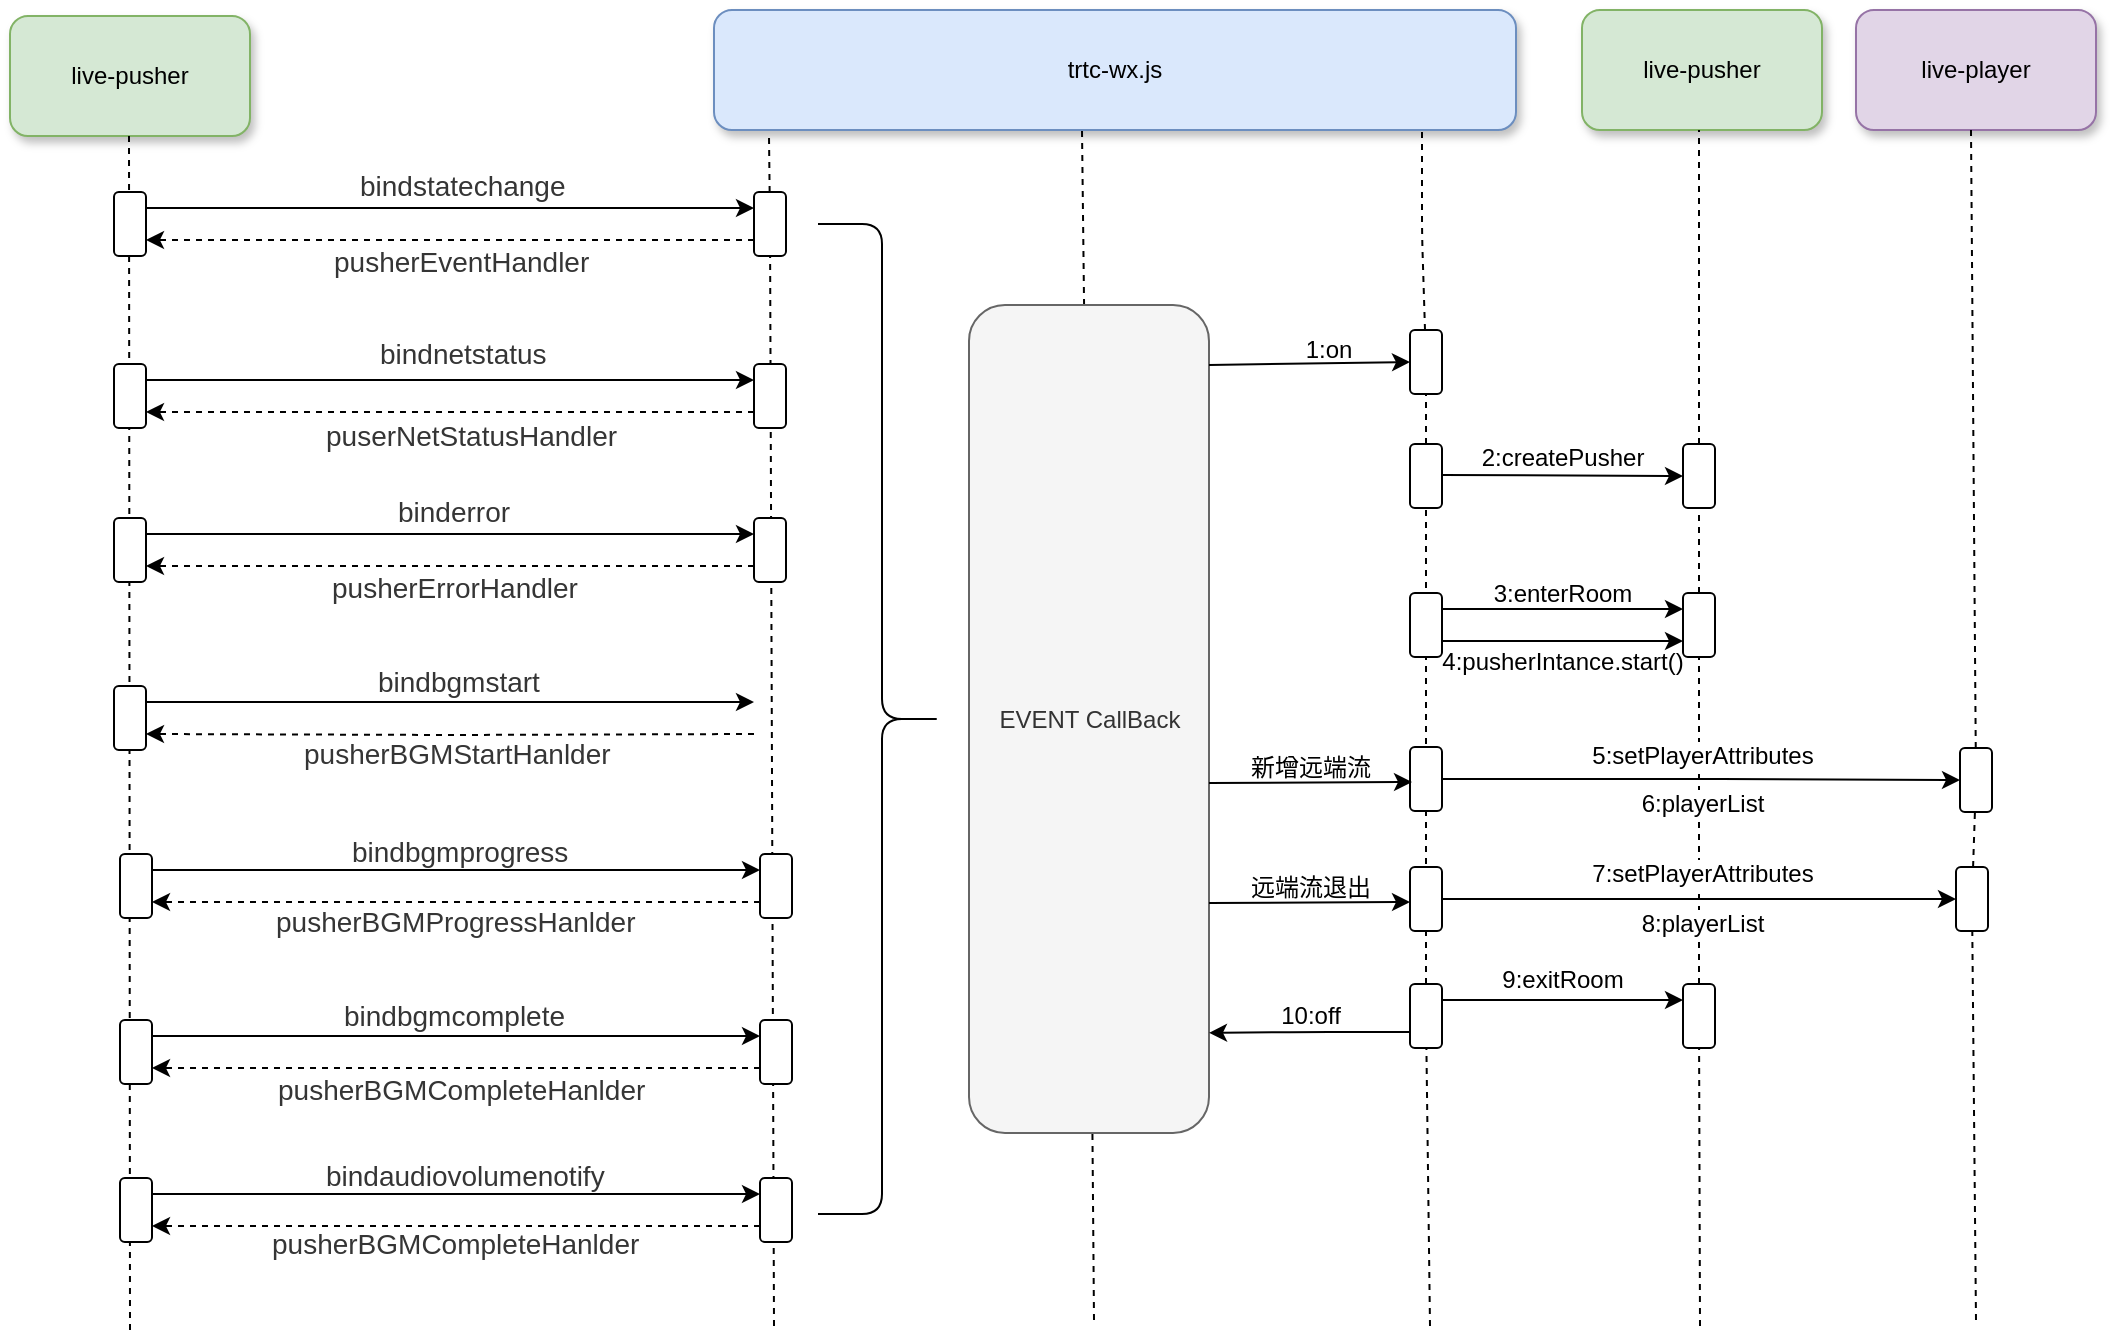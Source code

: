 <mxfile version="16.6.5" type="github">
  <diagram id="Qf-3Iu_GRxxBk2QSJqfH" name="Page-1">
    <mxGraphModel dx="2595" dy="1528" grid="0" gridSize="28" guides="1" tooltips="1" connect="1" arrows="1" fold="1" page="1" pageScale="1" pageWidth="1169" pageHeight="827" math="0" shadow="0">
      <root>
        <mxCell id="0" />
        <mxCell id="1" parent="0" />
        <mxCell id="QdH_tH8lxHAeZiQ5ibkX-1" value="live-pusher" style="rounded=1;whiteSpace=wrap;html=1;shadow=1;fillColor=#d5e8d4;strokeColor=#82b366;" vertex="1" parent="1">
          <mxGeometry x="-1064" y="-812" width="120" height="60" as="geometry" />
        </mxCell>
        <mxCell id="QdH_tH8lxHAeZiQ5ibkX-2" value="trtc-wx.js" style="rounded=1;whiteSpace=wrap;html=1;shadow=1;fillColor=#dae8fc;strokeColor=#6c8ebf;" vertex="1" parent="1">
          <mxGeometry x="-712" y="-815" width="401" height="60" as="geometry" />
        </mxCell>
        <mxCell id="QdH_tH8lxHAeZiQ5ibkX-4" value="" style="endArrow=none;dashed=1;html=1;rounded=1;" edge="1" parent="1">
          <mxGeometry width="50" height="50" relative="1" as="geometry">
            <mxPoint x="-1004" y="-155" as="sourcePoint" />
            <mxPoint x="-1004.5" y="-752" as="targetPoint" />
          </mxGeometry>
        </mxCell>
        <mxCell id="QdH_tH8lxHAeZiQ5ibkX-5" value="" style="endArrow=none;dashed=1;html=1;rounded=1;startArrow=none;" edge="1" parent="1" source="QdH_tH8lxHAeZiQ5ibkX-11">
          <mxGeometry width="50" height="50" relative="1" as="geometry">
            <mxPoint x="-684" y="-236" as="sourcePoint" />
            <mxPoint x="-684.5" y="-752" as="targetPoint" />
          </mxGeometry>
        </mxCell>
        <mxCell id="QdH_tH8lxHAeZiQ5ibkX-75" style="edgeStyle=orthogonalEdgeStyle;orthogonalLoop=1;jettySize=auto;html=1;exitX=1;exitY=0.25;exitDx=0;exitDy=0;entryX=0;entryY=0.25;entryDx=0;entryDy=0;" edge="1" parent="1" source="QdH_tH8lxHAeZiQ5ibkX-8" target="QdH_tH8lxHAeZiQ5ibkX-11">
          <mxGeometry relative="1" as="geometry" />
        </mxCell>
        <mxCell id="QdH_tH8lxHAeZiQ5ibkX-8" value="" style="rounded=1;whiteSpace=wrap;html=1;" vertex="1" parent="1">
          <mxGeometry x="-1012" y="-724" width="16" height="32" as="geometry" />
        </mxCell>
        <mxCell id="QdH_tH8lxHAeZiQ5ibkX-76" style="edgeStyle=orthogonalEdgeStyle;orthogonalLoop=1;jettySize=auto;html=1;exitX=0;exitY=0.75;exitDx=0;exitDy=0;entryX=1;entryY=0.75;entryDx=0;entryDy=0;dashed=1;" edge="1" parent="1" source="QdH_tH8lxHAeZiQ5ibkX-11" target="QdH_tH8lxHAeZiQ5ibkX-8">
          <mxGeometry relative="1" as="geometry" />
        </mxCell>
        <mxCell id="QdH_tH8lxHAeZiQ5ibkX-11" value="" style="rounded=1;whiteSpace=wrap;html=1;" vertex="1" parent="1">
          <mxGeometry x="-692" y="-724" width="16" height="32" as="geometry" />
        </mxCell>
        <mxCell id="QdH_tH8lxHAeZiQ5ibkX-12" value="" style="endArrow=none;dashed=1;html=1;rounded=1;" edge="1" parent="1" target="QdH_tH8lxHAeZiQ5ibkX-11">
          <mxGeometry width="50" height="50" relative="1" as="geometry">
            <mxPoint x="-682" y="-157" as="sourcePoint" />
            <mxPoint x="-684.5" y="-752" as="targetPoint" />
          </mxGeometry>
        </mxCell>
        <mxCell id="QdH_tH8lxHAeZiQ5ibkX-49" value="&lt;meta charset=&quot;utf-8&quot;&gt;&lt;span style=&quot;color: rgb(53, 53, 53); font-size: 14px; font-style: normal; font-weight: 400; letter-spacing: normal; text-align: left; text-indent: 0px; text-transform: none; word-spacing: 0px; display: inline; float: none;&quot;&gt;bindstatechange&lt;/span&gt;" style="text;whiteSpace=wrap;html=1;" vertex="1" parent="1">
          <mxGeometry x="-891.5" y="-742" width="107" height="20" as="geometry" />
        </mxCell>
        <mxCell id="QdH_tH8lxHAeZiQ5ibkX-68" value="" style="endArrow=none;dashed=1;html=1;rounded=1;startArrow=none;" edge="1" parent="1" source="QdH_tH8lxHAeZiQ5ibkX-70">
          <mxGeometry width="50" height="50" relative="1" as="geometry">
            <mxPoint x="-527.5" y="-115" as="sourcePoint" />
            <mxPoint x="-528" y="-755" as="targetPoint" />
          </mxGeometry>
        </mxCell>
        <mxCell id="QdH_tH8lxHAeZiQ5ibkX-80" value="&lt;span style=&quot;color: rgb(53 , 53 , 53) ; font-size: 14px ; font-style: normal ; font-weight: 400 ; letter-spacing: normal ; text-align: left ; text-indent: 0px ; text-transform: none ; word-spacing: 0px ; display: inline ; float: none&quot;&gt;pusherEventHandler&lt;/span&gt;" style="text;whiteSpace=wrap;html=1;" vertex="1" parent="1">
          <mxGeometry x="-904" y="-704" width="132" height="29" as="geometry" />
        </mxCell>
        <mxCell id="QdH_tH8lxHAeZiQ5ibkX-81" value="" style="edgeStyle=orthogonalEdgeStyle;orthogonalLoop=1;jettySize=auto;exitX=1;exitY=0.25;exitDx=0;exitDy=0;entryX=0;entryY=0.25;entryDx=0;entryDy=0;html=1;" edge="1" source="QdH_tH8lxHAeZiQ5ibkX-82" target="QdH_tH8lxHAeZiQ5ibkX-84" parent="1">
          <mxGeometry relative="1" as="geometry" />
        </mxCell>
        <mxCell id="QdH_tH8lxHAeZiQ5ibkX-82" value="" style="rounded=1;whiteSpace=wrap;html=1;" vertex="1" parent="1">
          <mxGeometry x="-1012" y="-638" width="16" height="32" as="geometry" />
        </mxCell>
        <mxCell id="QdH_tH8lxHAeZiQ5ibkX-83" style="edgeStyle=orthogonalEdgeStyle;orthogonalLoop=1;jettySize=auto;html=1;exitX=0;exitY=0.75;exitDx=0;exitDy=0;entryX=1;entryY=0.75;entryDx=0;entryDy=0;dashed=1;" edge="1" source="QdH_tH8lxHAeZiQ5ibkX-84" target="QdH_tH8lxHAeZiQ5ibkX-82" parent="1">
          <mxGeometry relative="1" as="geometry" />
        </mxCell>
        <mxCell id="QdH_tH8lxHAeZiQ5ibkX-84" value="" style="rounded=1;whiteSpace=wrap;html=1;" vertex="1" parent="1">
          <mxGeometry x="-692" y="-638" width="16" height="32" as="geometry" />
        </mxCell>
        <mxCell id="QdH_tH8lxHAeZiQ5ibkX-85" value="&lt;span style=&quot;color: rgb(53 , 53 , 53) ; font-size: 14px&quot;&gt;bindnetstatus&lt;/span&gt;" style="text;whiteSpace=wrap;html=1;" vertex="1" parent="1">
          <mxGeometry x="-881.5" y="-658" width="87" height="20" as="geometry" />
        </mxCell>
        <mxCell id="QdH_tH8lxHAeZiQ5ibkX-86" value="&lt;span style=&quot;color: rgb(53 , 53 , 53) ; font-size: 14px ; font-style: normal ; font-weight: 400 ; letter-spacing: normal ; text-align: left ; text-indent: 0px ; text-transform: none ; word-spacing: 0px ; display: inline ; float: none&quot;&gt;puserNetStatusHandler&lt;/span&gt;" style="text;whiteSpace=wrap;html=1;" vertex="1" parent="1">
          <mxGeometry x="-908" y="-617" width="140" height="56" as="geometry" />
        </mxCell>
        <mxCell id="QdH_tH8lxHAeZiQ5ibkX-87" style="edgeStyle=orthogonalEdgeStyle;orthogonalLoop=1;jettySize=auto;html=1;exitX=1;exitY=0.25;exitDx=0;exitDy=0;entryX=0;entryY=0.25;entryDx=0;entryDy=0;" edge="1" source="QdH_tH8lxHAeZiQ5ibkX-88" target="QdH_tH8lxHAeZiQ5ibkX-90" parent="1">
          <mxGeometry relative="1" as="geometry" />
        </mxCell>
        <mxCell id="QdH_tH8lxHAeZiQ5ibkX-88" value="" style="rounded=1;whiteSpace=wrap;html=1;" vertex="1" parent="1">
          <mxGeometry x="-1012" y="-561" width="16" height="32" as="geometry" />
        </mxCell>
        <mxCell id="QdH_tH8lxHAeZiQ5ibkX-89" style="edgeStyle=orthogonalEdgeStyle;orthogonalLoop=1;jettySize=auto;html=1;exitX=0;exitY=0.75;exitDx=0;exitDy=0;entryX=1;entryY=0.75;entryDx=0;entryDy=0;dashed=1;" edge="1" source="QdH_tH8lxHAeZiQ5ibkX-90" target="QdH_tH8lxHAeZiQ5ibkX-88" parent="1">
          <mxGeometry relative="1" as="geometry" />
        </mxCell>
        <mxCell id="QdH_tH8lxHAeZiQ5ibkX-90" value="" style="rounded=1;whiteSpace=wrap;html=1;" vertex="1" parent="1">
          <mxGeometry x="-692" y="-561" width="16" height="32" as="geometry" />
        </mxCell>
        <mxCell id="QdH_tH8lxHAeZiQ5ibkX-91" value="&lt;font color=&quot;#353535&quot;&gt;&lt;span style=&quot;font-size: 14px&quot;&gt;pusherErrorHandler&lt;/span&gt;&lt;/font&gt;" style="text;whiteSpace=wrap;html=1;" vertex="1" parent="1">
          <mxGeometry x="-905" y="-541" width="128" height="56" as="geometry" />
        </mxCell>
        <mxCell id="QdH_tH8lxHAeZiQ5ibkX-92" value="&lt;span style=&quot;color: rgb(53 , 53 , 53) ; font-size: 14px&quot;&gt;binderror&lt;/span&gt;" style="text;whiteSpace=wrap;html=1;" vertex="1" parent="1">
          <mxGeometry x="-872" y="-579" width="62" height="20" as="geometry" />
        </mxCell>
        <mxCell id="QdH_tH8lxHAeZiQ5ibkX-93" style="edgeStyle=orthogonalEdgeStyle;orthogonalLoop=1;jettySize=auto;html=1;exitX=1;exitY=0.25;exitDx=0;exitDy=0;entryX=0;entryY=0.25;entryDx=0;entryDy=0;" edge="1" source="QdH_tH8lxHAeZiQ5ibkX-94" parent="1">
          <mxGeometry relative="1" as="geometry">
            <mxPoint x="-692" y="-469" as="targetPoint" />
          </mxGeometry>
        </mxCell>
        <mxCell id="QdH_tH8lxHAeZiQ5ibkX-94" value="" style="rounded=1;whiteSpace=wrap;html=1;" vertex="1" parent="1">
          <mxGeometry x="-1012" y="-477" width="16" height="32" as="geometry" />
        </mxCell>
        <mxCell id="QdH_tH8lxHAeZiQ5ibkX-95" style="edgeStyle=orthogonalEdgeStyle;orthogonalLoop=1;jettySize=auto;html=1;exitX=0;exitY=0.75;exitDx=0;exitDy=0;entryX=1;entryY=0.75;entryDx=0;entryDy=0;dashed=1;" edge="1" target="QdH_tH8lxHAeZiQ5ibkX-94" parent="1">
          <mxGeometry relative="1" as="geometry">
            <mxPoint x="-692" y="-453" as="sourcePoint" />
          </mxGeometry>
        </mxCell>
        <mxCell id="QdH_tH8lxHAeZiQ5ibkX-97" value="&lt;span style=&quot;color: rgb(53 , 53 , 53) ; font-size: 14px&quot;&gt;bindbgmstart&lt;/span&gt;" style="text;whiteSpace=wrap;html=1;" vertex="1" parent="1">
          <mxGeometry x="-882" y="-494" width="88" height="20" as="geometry" />
        </mxCell>
        <mxCell id="QdH_tH8lxHAeZiQ5ibkX-98" value="&lt;span style=&quot;color: rgb(53 , 53 , 53) ; font-size: 14px ; font-style: normal ; font-weight: 400 ; letter-spacing: normal ; text-align: left ; text-indent: 0px ; text-transform: none ; word-spacing: 0px ; display: inline ; float: none&quot;&gt;pusherBGMStartHanlder&lt;/span&gt;" style="text;whiteSpace=wrap;html=1;" vertex="1" parent="1">
          <mxGeometry x="-919.5" y="-458" width="157" height="56" as="geometry" />
        </mxCell>
        <mxCell id="QdH_tH8lxHAeZiQ5ibkX-99" style="edgeStyle=orthogonalEdgeStyle;orthogonalLoop=1;jettySize=auto;html=1;exitX=1;exitY=0.25;exitDx=0;exitDy=0;entryX=0;entryY=0.25;entryDx=0;entryDy=0;" edge="1" source="QdH_tH8lxHAeZiQ5ibkX-100" target="QdH_tH8lxHAeZiQ5ibkX-102" parent="1">
          <mxGeometry relative="1" as="geometry" />
        </mxCell>
        <mxCell id="QdH_tH8lxHAeZiQ5ibkX-100" value="" style="rounded=1;whiteSpace=wrap;html=1;" vertex="1" parent="1">
          <mxGeometry x="-1009" y="-393" width="16" height="32" as="geometry" />
        </mxCell>
        <mxCell id="QdH_tH8lxHAeZiQ5ibkX-101" style="edgeStyle=orthogonalEdgeStyle;orthogonalLoop=1;jettySize=auto;html=1;exitX=0;exitY=0.75;exitDx=0;exitDy=0;entryX=1;entryY=0.75;entryDx=0;entryDy=0;dashed=1;" edge="1" source="QdH_tH8lxHAeZiQ5ibkX-102" target="QdH_tH8lxHAeZiQ5ibkX-100" parent="1">
          <mxGeometry relative="1" as="geometry" />
        </mxCell>
        <mxCell id="QdH_tH8lxHAeZiQ5ibkX-102" value="" style="rounded=1;whiteSpace=wrap;html=1;" vertex="1" parent="1">
          <mxGeometry x="-689" y="-393" width="16" height="32" as="geometry" />
        </mxCell>
        <mxCell id="QdH_tH8lxHAeZiQ5ibkX-103" value="&lt;span style=&quot;color: rgb(53 , 53 , 53) ; font-size: 14px&quot;&gt;bindbgmprogress&lt;/span&gt;" style="text;whiteSpace=wrap;html=1;" vertex="1" parent="1">
          <mxGeometry x="-895" y="-409" width="114" height="20" as="geometry" />
        </mxCell>
        <mxCell id="QdH_tH8lxHAeZiQ5ibkX-104" value="&lt;span style=&quot;color: rgb(53 , 53 , 53) ; font-size: 14px ; font-style: normal ; font-weight: 400 ; letter-spacing: normal ; text-align: left ; text-indent: 0px ; text-transform: none ; word-spacing: 0px ; display: inline ; float: none&quot;&gt;pusherBGMProgressHanlder&lt;/span&gt;" style="text;whiteSpace=wrap;html=1;" vertex="1" parent="1">
          <mxGeometry x="-933.5" y="-374" width="185" height="56" as="geometry" />
        </mxCell>
        <mxCell id="QdH_tH8lxHAeZiQ5ibkX-105" style="edgeStyle=orthogonalEdgeStyle;orthogonalLoop=1;jettySize=auto;html=1;exitX=1;exitY=0.25;exitDx=0;exitDy=0;entryX=0;entryY=0.25;entryDx=0;entryDy=0;" edge="1" source="QdH_tH8lxHAeZiQ5ibkX-106" target="QdH_tH8lxHAeZiQ5ibkX-108" parent="1">
          <mxGeometry relative="1" as="geometry" />
        </mxCell>
        <mxCell id="QdH_tH8lxHAeZiQ5ibkX-106" value="" style="rounded=1;whiteSpace=wrap;html=1;" vertex="1" parent="1">
          <mxGeometry x="-1009" y="-310" width="16" height="32" as="geometry" />
        </mxCell>
        <mxCell id="QdH_tH8lxHAeZiQ5ibkX-107" style="edgeStyle=orthogonalEdgeStyle;orthogonalLoop=1;jettySize=auto;html=1;exitX=0;exitY=0.75;exitDx=0;exitDy=0;entryX=1;entryY=0.75;entryDx=0;entryDy=0;dashed=1;" edge="1" source="QdH_tH8lxHAeZiQ5ibkX-108" target="QdH_tH8lxHAeZiQ5ibkX-106" parent="1">
          <mxGeometry relative="1" as="geometry" />
        </mxCell>
        <mxCell id="QdH_tH8lxHAeZiQ5ibkX-108" value="" style="rounded=1;whiteSpace=wrap;html=1;" vertex="1" parent="1">
          <mxGeometry x="-689" y="-310" width="16" height="32" as="geometry" />
        </mxCell>
        <mxCell id="QdH_tH8lxHAeZiQ5ibkX-109" value="&lt;span style=&quot;color: rgb(53 , 53 , 53) ; font-family: , &amp;#34;system-ui&amp;#34; , &amp;#34;sf ui text&amp;#34; , &amp;#34;helvetica neue&amp;#34; , &amp;#34;pingfang sc&amp;#34; , &amp;#34;hiragino sans gb&amp;#34; , &amp;#34;microsoft yahei ui&amp;#34; , &amp;#34;microsoft yahei&amp;#34; , &amp;#34;arial&amp;#34; , sans-serif ; font-size: 14px&quot;&gt;bindbgmcomplete&lt;/span&gt;" style="text;whiteSpace=wrap;html=1;" vertex="1" parent="1">
          <mxGeometry x="-899.5" y="-327" width="117" height="20" as="geometry" />
        </mxCell>
        <mxCell id="QdH_tH8lxHAeZiQ5ibkX-110" value="&lt;span style=&quot;color: rgb(53 , 53 , 53) ; font-size: 14px ; font-style: normal ; font-weight: 400 ; letter-spacing: normal ; text-align: left ; text-indent: 0px ; text-transform: none ; word-spacing: 0px ; display: inline ; float: none&quot;&gt;pusherBGMCompleteHanlder&lt;/span&gt;" style="text;whiteSpace=wrap;html=1;" vertex="1" parent="1">
          <mxGeometry x="-932.5" y="-290" width="189" height="56" as="geometry" />
        </mxCell>
        <mxCell id="QdH_tH8lxHAeZiQ5ibkX-111" style="edgeStyle=orthogonalEdgeStyle;orthogonalLoop=1;jettySize=auto;html=1;exitX=1;exitY=0.25;exitDx=0;exitDy=0;entryX=0;entryY=0.25;entryDx=0;entryDy=0;" edge="1" source="QdH_tH8lxHAeZiQ5ibkX-112" target="QdH_tH8lxHAeZiQ5ibkX-114" parent="1">
          <mxGeometry relative="1" as="geometry" />
        </mxCell>
        <mxCell id="QdH_tH8lxHAeZiQ5ibkX-112" value="" style="rounded=1;whiteSpace=wrap;html=1;" vertex="1" parent="1">
          <mxGeometry x="-1009" y="-231" width="16" height="32" as="geometry" />
        </mxCell>
        <mxCell id="QdH_tH8lxHAeZiQ5ibkX-113" style="edgeStyle=orthogonalEdgeStyle;orthogonalLoop=1;jettySize=auto;html=1;exitX=0;exitY=0.75;exitDx=0;exitDy=0;entryX=1;entryY=0.75;entryDx=0;entryDy=0;dashed=1;" edge="1" source="QdH_tH8lxHAeZiQ5ibkX-114" target="QdH_tH8lxHAeZiQ5ibkX-112" parent="1">
          <mxGeometry relative="1" as="geometry" />
        </mxCell>
        <mxCell id="QdH_tH8lxHAeZiQ5ibkX-114" value="" style="rounded=1;whiteSpace=wrap;html=1;" vertex="1" parent="1">
          <mxGeometry x="-689" y="-231" width="16" height="32" as="geometry" />
        </mxCell>
        <mxCell id="QdH_tH8lxHAeZiQ5ibkX-115" value="&lt;span style=&quot;color: rgb(53 , 53 , 53) ; font-size: 14px ; font-style: normal ; font-weight: 400 ; letter-spacing: normal ; text-align: left ; text-indent: 0px ; text-transform: none ; word-spacing: 0px ; display: inline ; float: none&quot;&gt;pusherBGMCompleteHanlder&lt;/span&gt;" style="text;whiteSpace=wrap;html=1;" vertex="1" parent="1">
          <mxGeometry x="-935" y="-213" width="188" height="56" as="geometry" />
        </mxCell>
        <mxCell id="QdH_tH8lxHAeZiQ5ibkX-116" value="&lt;span style=&quot;color: rgb(53 , 53 , 53) ; font-size: 14px&quot;&gt;bindaudiovolumenotify&lt;/span&gt;" style="text;whiteSpace=wrap;html=1;" vertex="1" parent="1">
          <mxGeometry x="-908" y="-247" width="140" height="20" as="geometry" />
        </mxCell>
        <mxCell id="QdH_tH8lxHAeZiQ5ibkX-118" value="" style="endArrow=none;dashed=1;html=1;rounded=1;startArrow=none;" edge="1" parent="1" source="QdH_tH8lxHAeZiQ5ibkX-124">
          <mxGeometry width="50" height="50" relative="1" as="geometry">
            <mxPoint x="-357.5" y="-116" as="sourcePoint" />
            <mxPoint x="-358" y="-756" as="targetPoint" />
            <Array as="points">
              <mxPoint x="-358" y="-703" />
            </Array>
          </mxGeometry>
        </mxCell>
        <mxCell id="QdH_tH8lxHAeZiQ5ibkX-70" value="EVENT CallBack" style="rounded=1;whiteSpace=wrap;html=1;fillColor=#f5f5f5;strokeColor=#666666;fontColor=#333333;" vertex="1" parent="1">
          <mxGeometry x="-584.5" y="-667.5" width="120" height="414" as="geometry" />
        </mxCell>
        <mxCell id="QdH_tH8lxHAeZiQ5ibkX-119" value="" style="endArrow=none;dashed=1;html=1;rounded=1;" edge="1" parent="1" target="QdH_tH8lxHAeZiQ5ibkX-70">
          <mxGeometry width="50" height="50" relative="1" as="geometry">
            <mxPoint x="-522" y="-160" as="sourcePoint" />
            <mxPoint x="-528" y="-755" as="targetPoint" />
          </mxGeometry>
        </mxCell>
        <mxCell id="QdH_tH8lxHAeZiQ5ibkX-122" value="" style="shape=curlyBracket;whiteSpace=wrap;html=1;rounded=1;flipH=1;sketch=0;" vertex="1" parent="1">
          <mxGeometry x="-660" y="-708" width="64" height="495" as="geometry" />
        </mxCell>
        <mxCell id="QdH_tH8lxHAeZiQ5ibkX-124" value="" style="rounded=1;whiteSpace=wrap;html=1;" vertex="1" parent="1">
          <mxGeometry x="-364" y="-655" width="16" height="32" as="geometry" />
        </mxCell>
        <mxCell id="QdH_tH8lxHAeZiQ5ibkX-125" value="" style="endArrow=none;dashed=1;html=1;rounded=1;startArrow=none;" edge="1" parent="1" source="QdH_tH8lxHAeZiQ5ibkX-130" target="QdH_tH8lxHAeZiQ5ibkX-124">
          <mxGeometry width="50" height="50" relative="1" as="geometry">
            <mxPoint x="-357.5" y="-116" as="sourcePoint" />
            <mxPoint x="-358" y="-756" as="targetPoint" />
          </mxGeometry>
        </mxCell>
        <mxCell id="QdH_tH8lxHAeZiQ5ibkX-126" value="" style="endArrow=classic;html=1;rounded=1;sketch=0;curved=0;entryX=0;entryY=0.5;entryDx=0;entryDy=0;" edge="1" parent="1" target="QdH_tH8lxHAeZiQ5ibkX-124">
          <mxGeometry width="50" height="50" relative="1" as="geometry">
            <mxPoint x="-464.5" y="-637.5" as="sourcePoint" />
            <mxPoint x="-404" y="-638" as="targetPoint" />
          </mxGeometry>
        </mxCell>
        <mxCell id="QdH_tH8lxHAeZiQ5ibkX-129" value="1:on" style="text;html=1;align=center;verticalAlign=middle;resizable=0;points=[];autosize=1;strokeColor=none;fillColor=none;" vertex="1" parent="1">
          <mxGeometry x="-422" y="-654" width="34" height="18" as="geometry" />
        </mxCell>
        <mxCell id="QdH_tH8lxHAeZiQ5ibkX-130" value="" style="rounded=1;whiteSpace=wrap;html=1;" vertex="1" parent="1">
          <mxGeometry x="-364" y="-598" width="16" height="32" as="geometry" />
        </mxCell>
        <mxCell id="QdH_tH8lxHAeZiQ5ibkX-131" value="" style="endArrow=none;dashed=1;html=1;rounded=1;startArrow=none;" edge="1" parent="1" source="QdH_tH8lxHAeZiQ5ibkX-204" target="QdH_tH8lxHAeZiQ5ibkX-130">
          <mxGeometry width="50" height="50" relative="1" as="geometry">
            <mxPoint x="-357.5" y="-116" as="sourcePoint" />
            <mxPoint x="-356.046" y="-623" as="targetPoint" />
          </mxGeometry>
        </mxCell>
        <mxCell id="QdH_tH8lxHAeZiQ5ibkX-133" value="2:createPusher" style="text;html=1;align=center;verticalAlign=middle;resizable=0;points=[];autosize=1;strokeColor=none;fillColor=none;" vertex="1" parent="1">
          <mxGeometry x="-334.5" y="-600" width="92" height="18" as="geometry" />
        </mxCell>
        <mxCell id="QdH_tH8lxHAeZiQ5ibkX-138" value="live-pusher" style="rounded=1;whiteSpace=wrap;html=1;shadow=1;fillColor=#d5e8d4;strokeColor=#82b366;" vertex="1" parent="1">
          <mxGeometry x="-278" y="-815" width="120" height="60" as="geometry" />
        </mxCell>
        <mxCell id="QdH_tH8lxHAeZiQ5ibkX-142" value="" style="endArrow=none;dashed=1;html=1;rounded=1;startArrow=none;" edge="1" parent="1" source="QdH_tH8lxHAeZiQ5ibkX-151">
          <mxGeometry width="50" height="50" relative="1" as="geometry">
            <mxPoint x="-218.75" y="-222" as="sourcePoint" />
            <mxPoint x="-219.5" y="-755" as="targetPoint" />
            <Array as="points">
              <mxPoint x="-219.5" y="-702" />
            </Array>
          </mxGeometry>
        </mxCell>
        <mxCell id="QdH_tH8lxHAeZiQ5ibkX-145" value="" style="endArrow=classic;html=1;rounded=1;sketch=0;curved=0;entryX=0;entryY=0.5;entryDx=0;entryDy=0;" edge="1" parent="1" target="QdH_tH8lxHAeZiQ5ibkX-151">
          <mxGeometry width="50" height="50" relative="1" as="geometry">
            <mxPoint x="-348" y="-582.5" as="sourcePoint" />
            <mxPoint x="-207" y="-582" as="targetPoint" />
          </mxGeometry>
        </mxCell>
        <mxCell id="QdH_tH8lxHAeZiQ5ibkX-151" value="" style="rounded=1;whiteSpace=wrap;html=1;" vertex="1" parent="1">
          <mxGeometry x="-227.5" y="-598" width="16" height="32" as="geometry" />
        </mxCell>
        <mxCell id="QdH_tH8lxHAeZiQ5ibkX-152" value="" style="endArrow=none;dashed=1;html=1;rounded=1;startArrow=none;" edge="1" parent="1" source="QdH_tH8lxHAeZiQ5ibkX-156" target="QdH_tH8lxHAeZiQ5ibkX-151">
          <mxGeometry width="50" height="50" relative="1" as="geometry">
            <mxPoint x="-218.75" y="-222" as="sourcePoint" />
            <mxPoint x="-219.5" y="-755" as="targetPoint" />
            <Array as="points" />
          </mxGeometry>
        </mxCell>
        <mxCell id="QdH_tH8lxHAeZiQ5ibkX-218" style="edgeStyle=orthogonalEdgeStyle;curved=0;rounded=1;sketch=0;orthogonalLoop=1;jettySize=auto;html=1;exitX=1;exitY=0.25;exitDx=0;exitDy=0;entryX=0;entryY=0.25;entryDx=0;entryDy=0;" edge="1" parent="1" source="QdH_tH8lxHAeZiQ5ibkX-153" target="QdH_tH8lxHAeZiQ5ibkX-156">
          <mxGeometry relative="1" as="geometry" />
        </mxCell>
        <mxCell id="QdH_tH8lxHAeZiQ5ibkX-219" style="edgeStyle=orthogonalEdgeStyle;curved=0;rounded=1;sketch=0;orthogonalLoop=1;jettySize=auto;html=1;exitX=1;exitY=0.75;exitDx=0;exitDy=0;entryX=0;entryY=0.75;entryDx=0;entryDy=0;" edge="1" parent="1" source="QdH_tH8lxHAeZiQ5ibkX-153" target="QdH_tH8lxHAeZiQ5ibkX-156">
          <mxGeometry relative="1" as="geometry" />
        </mxCell>
        <mxCell id="QdH_tH8lxHAeZiQ5ibkX-153" value="" style="rounded=1;whiteSpace=wrap;html=1;" vertex="1" parent="1">
          <mxGeometry x="-364" y="-523.5" width="16" height="32" as="geometry" />
        </mxCell>
        <mxCell id="QdH_tH8lxHAeZiQ5ibkX-154" value="3:enterRoom" style="text;html=1;align=center;verticalAlign=middle;resizable=0;points=[];autosize=1;strokeColor=none;fillColor=none;" vertex="1" parent="1">
          <mxGeometry x="-328.5" y="-532" width="80" height="18" as="geometry" />
        </mxCell>
        <mxCell id="QdH_tH8lxHAeZiQ5ibkX-159" value="4:pusherIntance.start()" style="text;html=1;align=center;verticalAlign=middle;resizable=0;points=[];autosize=1;strokeColor=none;fillColor=none;" vertex="1" parent="1">
          <mxGeometry x="-354" y="-498" width="131" height="18" as="geometry" />
        </mxCell>
        <mxCell id="QdH_tH8lxHAeZiQ5ibkX-197" style="edgeStyle=orthogonalEdgeStyle;curved=0;rounded=1;sketch=0;orthogonalLoop=1;jettySize=auto;html=1;entryX=0;entryY=0.5;entryDx=0;entryDy=0;" edge="1" parent="1" source="QdH_tH8lxHAeZiQ5ibkX-162" target="QdH_tH8lxHAeZiQ5ibkX-165">
          <mxGeometry relative="1" as="geometry" />
        </mxCell>
        <mxCell id="QdH_tH8lxHAeZiQ5ibkX-162" value="" style="rounded=1;whiteSpace=wrap;html=1;" vertex="1" parent="1">
          <mxGeometry x="-364" y="-446.5" width="16" height="32" as="geometry" />
        </mxCell>
        <mxCell id="QdH_tH8lxHAeZiQ5ibkX-169" value="新增远端流" style="text;html=1;align=center;verticalAlign=middle;resizable=0;points=[];autosize=1;strokeColor=none;fillColor=none;" vertex="1" parent="1">
          <mxGeometry x="-449" y="-445" width="70" height="18" as="geometry" />
        </mxCell>
        <mxCell id="QdH_tH8lxHAeZiQ5ibkX-170" value="" style="endArrow=classic;html=1;rounded=1;sketch=0;curved=0;" edge="1" parent="1">
          <mxGeometry width="50" height="50" relative="1" as="geometry">
            <mxPoint x="-464.5" y="-428.5" as="sourcePoint" />
            <mxPoint x="-363" y="-429" as="targetPoint" />
          </mxGeometry>
        </mxCell>
        <mxCell id="QdH_tH8lxHAeZiQ5ibkX-171" value="live-player" style="rounded=1;whiteSpace=wrap;html=1;shadow=1;fillColor=#e1d5e7;strokeColor=#9673a6;" vertex="1" parent="1">
          <mxGeometry x="-141" y="-815" width="120" height="60" as="geometry" />
        </mxCell>
        <mxCell id="QdH_tH8lxHAeZiQ5ibkX-196" style="edgeStyle=orthogonalEdgeStyle;curved=0;rounded=1;sketch=0;orthogonalLoop=1;jettySize=auto;html=1;entryX=0;entryY=0.5;entryDx=0;entryDy=0;" edge="1" parent="1" source="QdH_tH8lxHAeZiQ5ibkX-174" target="QdH_tH8lxHAeZiQ5ibkX-176">
          <mxGeometry relative="1" as="geometry" />
        </mxCell>
        <mxCell id="QdH_tH8lxHAeZiQ5ibkX-174" value="" style="rounded=1;whiteSpace=wrap;html=1;" vertex="1" parent="1">
          <mxGeometry x="-364" y="-386.5" width="16" height="32" as="geometry" />
        </mxCell>
        <mxCell id="QdH_tH8lxHAeZiQ5ibkX-177" value="远端流退出" style="text;html=1;align=center;verticalAlign=middle;resizable=0;points=[];autosize=1;strokeColor=none;fillColor=none;" vertex="1" parent="1">
          <mxGeometry x="-449" y="-385" width="70" height="18" as="geometry" />
        </mxCell>
        <mxCell id="QdH_tH8lxHAeZiQ5ibkX-180" value="" style="endArrow=classic;html=1;rounded=1;sketch=0;curved=0;" edge="1" parent="1">
          <mxGeometry width="50" height="50" relative="1" as="geometry">
            <mxPoint x="-464.5" y="-368.5" as="sourcePoint" />
            <mxPoint x="-364" y="-369" as="targetPoint" />
          </mxGeometry>
        </mxCell>
        <mxCell id="QdH_tH8lxHAeZiQ5ibkX-189" value="" style="endArrow=none;dashed=1;html=1;rounded=1;sketch=0;curved=0;startArrow=none;" edge="1" parent="1" source="QdH_tH8lxHAeZiQ5ibkX-165">
          <mxGeometry width="50" height="50" relative="1" as="geometry">
            <mxPoint x="-84" y="-203" as="sourcePoint" />
            <mxPoint x="-83.5" y="-755" as="targetPoint" />
          </mxGeometry>
        </mxCell>
        <mxCell id="QdH_tH8lxHAeZiQ5ibkX-165" value="" style="rounded=1;whiteSpace=wrap;html=1;" vertex="1" parent="1">
          <mxGeometry x="-89" y="-446" width="16" height="32" as="geometry" />
        </mxCell>
        <mxCell id="QdH_tH8lxHAeZiQ5ibkX-190" value="" style="endArrow=none;dashed=1;html=1;rounded=1;sketch=0;curved=0;startArrow=none;" edge="1" parent="1" source="QdH_tH8lxHAeZiQ5ibkX-176" target="QdH_tH8lxHAeZiQ5ibkX-165">
          <mxGeometry width="50" height="50" relative="1" as="geometry">
            <mxPoint x="-84" y="-203" as="sourcePoint" />
            <mxPoint x="-83.5" y="-755" as="targetPoint" />
          </mxGeometry>
        </mxCell>
        <mxCell id="QdH_tH8lxHAeZiQ5ibkX-176" value="" style="rounded=1;whiteSpace=wrap;html=1;" vertex="1" parent="1">
          <mxGeometry x="-91" y="-386.5" width="16" height="32" as="geometry" />
        </mxCell>
        <mxCell id="QdH_tH8lxHAeZiQ5ibkX-191" value="" style="endArrow=none;dashed=1;html=1;rounded=1;sketch=0;curved=0;" edge="1" parent="1" target="QdH_tH8lxHAeZiQ5ibkX-176">
          <mxGeometry width="50" height="50" relative="1" as="geometry">
            <mxPoint x="-81" y="-160" as="sourcePoint" />
            <mxPoint x="-83.071" y="-413" as="targetPoint" />
          </mxGeometry>
        </mxCell>
        <mxCell id="QdH_tH8lxHAeZiQ5ibkX-215" style="edgeStyle=orthogonalEdgeStyle;curved=0;rounded=1;sketch=0;orthogonalLoop=1;jettySize=auto;html=1;exitX=0;exitY=0.75;exitDx=0;exitDy=0;entryX=1;entryY=0.879;entryDx=0;entryDy=0;entryPerimeter=0;" edge="1" parent="1" source="QdH_tH8lxHAeZiQ5ibkX-204" target="QdH_tH8lxHAeZiQ5ibkX-70">
          <mxGeometry relative="1" as="geometry" />
        </mxCell>
        <mxCell id="QdH_tH8lxHAeZiQ5ibkX-222" style="edgeStyle=orthogonalEdgeStyle;curved=0;rounded=1;sketch=0;orthogonalLoop=1;jettySize=auto;html=1;exitX=1;exitY=0.25;exitDx=0;exitDy=0;entryX=0;entryY=0.25;entryDx=0;entryDy=0;" edge="1" parent="1" source="QdH_tH8lxHAeZiQ5ibkX-204" target="QdH_tH8lxHAeZiQ5ibkX-207">
          <mxGeometry relative="1" as="geometry" />
        </mxCell>
        <mxCell id="QdH_tH8lxHAeZiQ5ibkX-204" value="" style="rounded=1;whiteSpace=wrap;html=1;" vertex="1" parent="1">
          <mxGeometry x="-364" y="-328" width="16" height="32" as="geometry" />
        </mxCell>
        <mxCell id="QdH_tH8lxHAeZiQ5ibkX-205" value="" style="endArrow=none;dashed=1;html=1;rounded=1;" edge="1" parent="1" target="QdH_tH8lxHAeZiQ5ibkX-204">
          <mxGeometry width="50" height="50" relative="1" as="geometry">
            <mxPoint x="-354" y="-157" as="sourcePoint" />
            <mxPoint x="-356.052" y="-566" as="targetPoint" />
          </mxGeometry>
        </mxCell>
        <mxCell id="QdH_tH8lxHAeZiQ5ibkX-207" value="" style="rounded=1;whiteSpace=wrap;html=1;" vertex="1" parent="1">
          <mxGeometry x="-227.5" y="-328" width="16" height="32" as="geometry" />
        </mxCell>
        <mxCell id="QdH_tH8lxHAeZiQ5ibkX-208" value="" style="endArrow=none;dashed=1;html=1;rounded=1;startArrow=none;" edge="1" parent="1" target="QdH_tH8lxHAeZiQ5ibkX-207">
          <mxGeometry width="50" height="50" relative="1" as="geometry">
            <mxPoint x="-219" y="-157" as="sourcePoint" />
            <mxPoint x="-218.989" y="-565" as="targetPoint" />
            <Array as="points" />
          </mxGeometry>
        </mxCell>
        <mxCell id="QdH_tH8lxHAeZiQ5ibkX-210" value="9:exitRoom" style="text;html=1;align=center;verticalAlign=middle;resizable=0;points=[];autosize=1;strokeColor=none;fillColor=none;" vertex="1" parent="1">
          <mxGeometry x="-324" y="-339" width="71" height="18" as="geometry" />
        </mxCell>
        <mxCell id="QdH_tH8lxHAeZiQ5ibkX-214" value="10:off" style="text;html=1;align=center;verticalAlign=middle;resizable=0;points=[];autosize=1;strokeColor=none;fillColor=none;" vertex="1" parent="1">
          <mxGeometry x="-434" y="-321" width="40" height="18" as="geometry" />
        </mxCell>
        <mxCell id="QdH_tH8lxHAeZiQ5ibkX-156" value="" style="rounded=1;whiteSpace=wrap;html=1;" vertex="1" parent="1">
          <mxGeometry x="-227.5" y="-523.5" width="16" height="32" as="geometry" />
        </mxCell>
        <mxCell id="QdH_tH8lxHAeZiQ5ibkX-217" value="" style="endArrow=none;dashed=1;html=1;rounded=1;startArrow=none;" edge="1" parent="1" source="QdH_tH8lxHAeZiQ5ibkX-207" target="QdH_tH8lxHAeZiQ5ibkX-156">
          <mxGeometry width="50" height="50" relative="1" as="geometry">
            <mxPoint x="-219.5" y="-327" as="sourcePoint" />
            <mxPoint x="-219.5" y="-566" as="targetPoint" />
            <Array as="points" />
          </mxGeometry>
        </mxCell>
        <mxCell id="QdH_tH8lxHAeZiQ5ibkX-163" value="5:setPlayerAttributes" style="text;html=1;align=center;verticalAlign=middle;resizable=0;points=[];autosize=1;strokeColor=none;fillColor=none;labelBackgroundColor=default;" vertex="1" parent="1">
          <mxGeometry x="-279" y="-451" width="121" height="18" as="geometry" />
        </mxCell>
        <mxCell id="QdH_tH8lxHAeZiQ5ibkX-173" value="6:playerList" style="text;html=1;align=center;verticalAlign=middle;resizable=0;points=[];autosize=1;strokeColor=none;fillColor=none;labelBackgroundColor=default;" vertex="1" parent="1">
          <mxGeometry x="-254.5" y="-427" width="72" height="18" as="geometry" />
        </mxCell>
        <mxCell id="QdH_tH8lxHAeZiQ5ibkX-178" value="7:setPlayerAttributes" style="text;html=1;align=center;verticalAlign=middle;resizable=0;points=[];autosize=1;strokeColor=none;fillColor=none;labelBackgroundColor=default;" vertex="1" parent="1">
          <mxGeometry x="-279" y="-392" width="121" height="18" as="geometry" />
        </mxCell>
        <mxCell id="QdH_tH8lxHAeZiQ5ibkX-179" value="8:playerList" style="text;html=1;align=center;verticalAlign=middle;resizable=0;points=[];autosize=1;strokeColor=none;fillColor=none;labelBackgroundColor=default;" vertex="1" parent="1">
          <mxGeometry x="-254" y="-367" width="72" height="18" as="geometry" />
        </mxCell>
      </root>
    </mxGraphModel>
  </diagram>
</mxfile>
